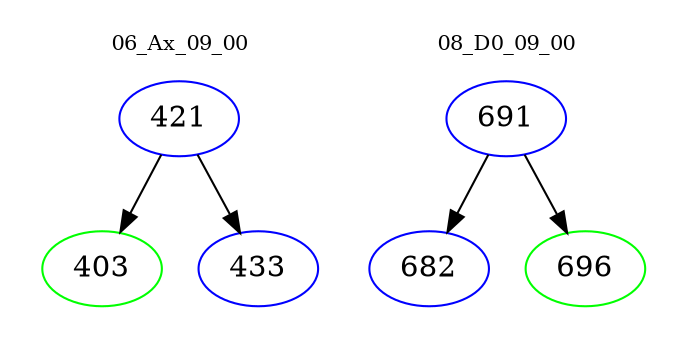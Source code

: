 digraph{
subgraph cluster_0 {
color = white
label = "06_Ax_09_00";
fontsize=10;
T0_421 [label="421", color="blue"]
T0_421 -> T0_403 [color="black"]
T0_403 [label="403", color="green"]
T0_421 -> T0_433 [color="black"]
T0_433 [label="433", color="blue"]
}
subgraph cluster_1 {
color = white
label = "08_D0_09_00";
fontsize=10;
T1_691 [label="691", color="blue"]
T1_691 -> T1_682 [color="black"]
T1_682 [label="682", color="blue"]
T1_691 -> T1_696 [color="black"]
T1_696 [label="696", color="green"]
}
}
